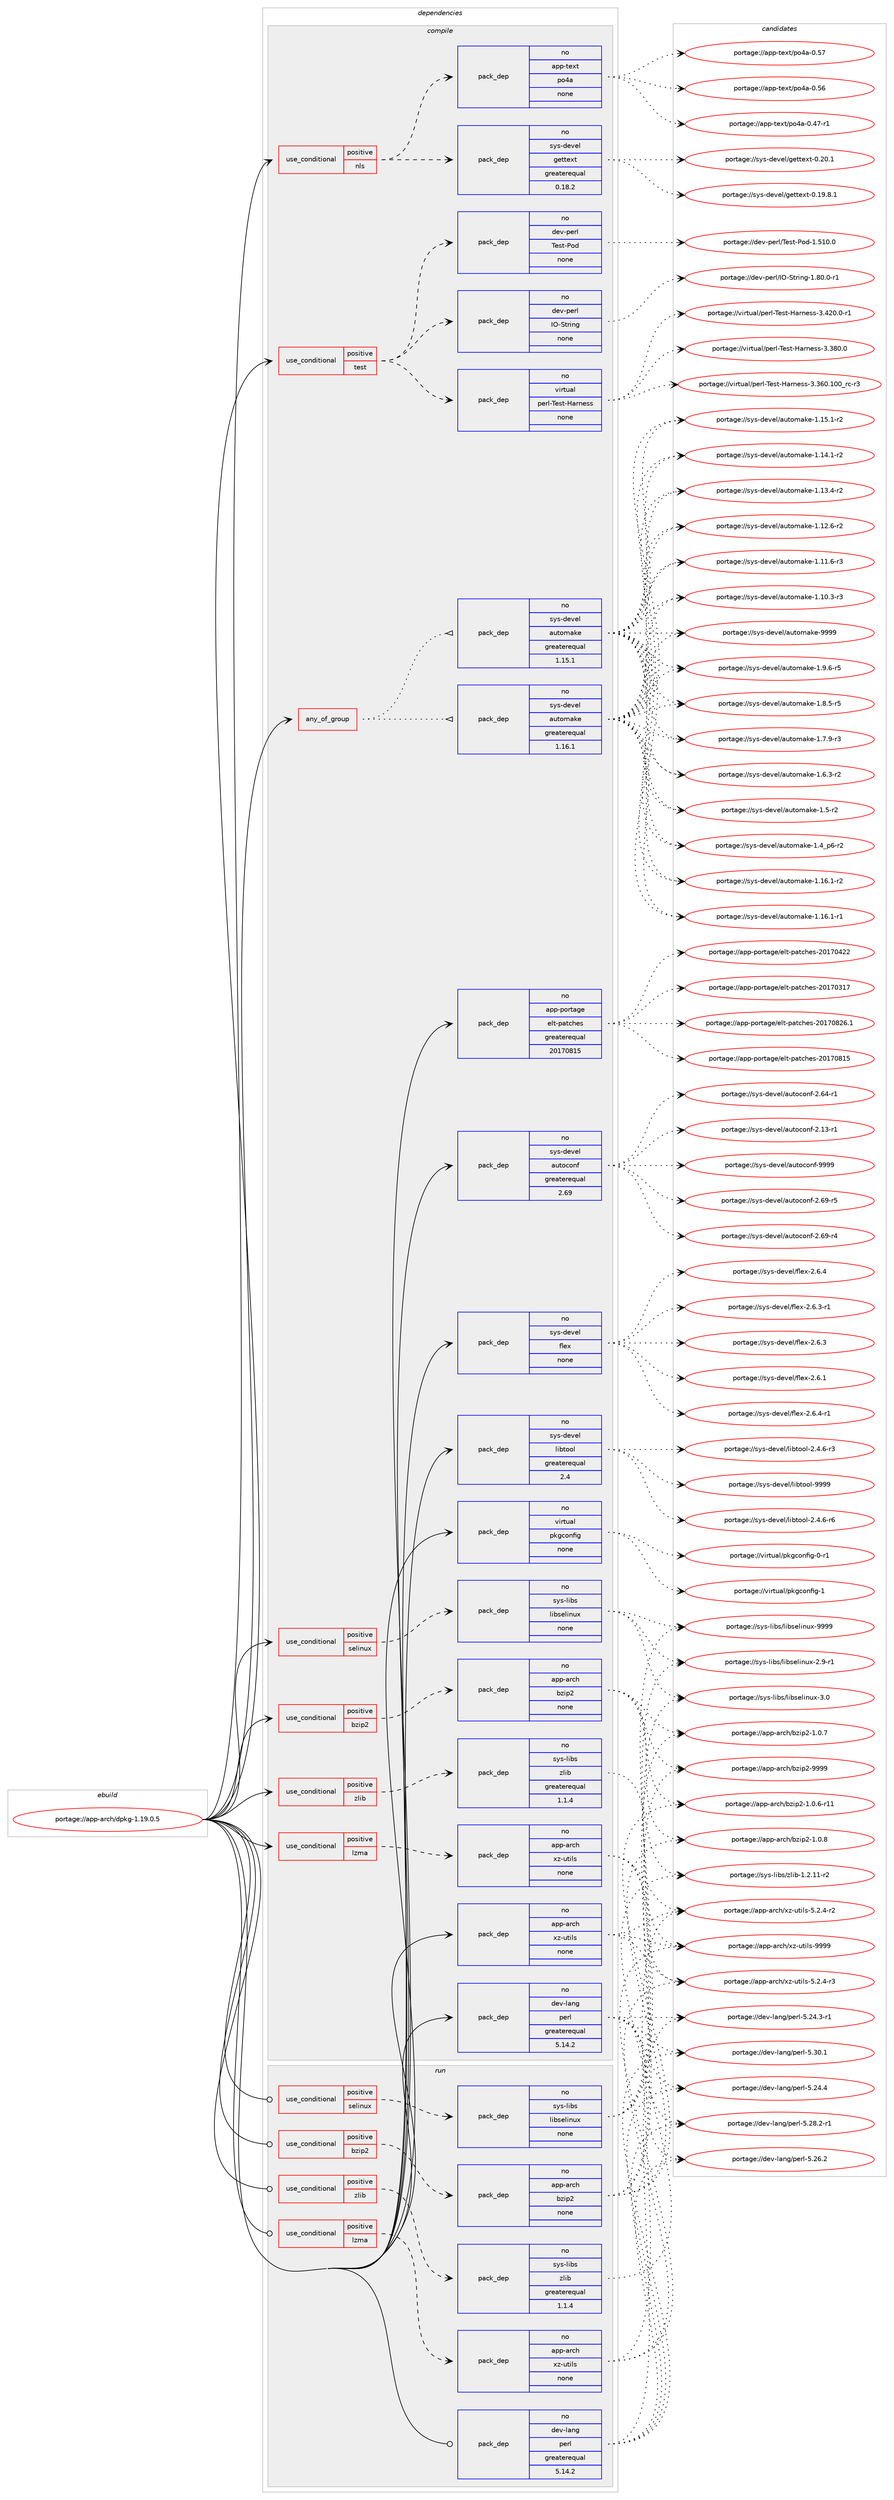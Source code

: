 digraph prolog {

# *************
# Graph options
# *************

newrank=true;
concentrate=true;
compound=true;
graph [rankdir=LR,fontname=Helvetica,fontsize=10,ranksep=1.5];#, ranksep=2.5, nodesep=0.2];
edge  [arrowhead=vee];
node  [fontname=Helvetica,fontsize=10];

# **********
# The ebuild
# **********

subgraph cluster_leftcol {
color=gray;
label=<<i>ebuild</i>>;
id [label="portage://app-arch/dpkg-1.19.0.5", color=red, width=4, href="../app-arch/dpkg-1.19.0.5.svg"];
}

# ****************
# The dependencies
# ****************

subgraph cluster_midcol {
color=gray;
label=<<i>dependencies</i>>;
subgraph cluster_compile {
fillcolor="#eeeeee";
style=filled;
label=<<i>compile</i>>;
subgraph any8355 {
dependency649661 [label=<<TABLE BORDER="0" CELLBORDER="1" CELLSPACING="0" CELLPADDING="4"><TR><TD CELLPADDING="10">any_of_group</TD></TR></TABLE>>, shape=none, color=red];subgraph pack487645 {
dependency649662 [label=<<TABLE BORDER="0" CELLBORDER="1" CELLSPACING="0" CELLPADDING="4" WIDTH="220"><TR><TD ROWSPAN="6" CELLPADDING="30">pack_dep</TD></TR><TR><TD WIDTH="110">no</TD></TR><TR><TD>sys-devel</TD></TR><TR><TD>automake</TD></TR><TR><TD>greaterequal</TD></TR><TR><TD>1.16.1</TD></TR></TABLE>>, shape=none, color=blue];
}
dependency649661:e -> dependency649662:w [weight=20,style="dotted",arrowhead="oinv"];
subgraph pack487646 {
dependency649663 [label=<<TABLE BORDER="0" CELLBORDER="1" CELLSPACING="0" CELLPADDING="4" WIDTH="220"><TR><TD ROWSPAN="6" CELLPADDING="30">pack_dep</TD></TR><TR><TD WIDTH="110">no</TD></TR><TR><TD>sys-devel</TD></TR><TR><TD>automake</TD></TR><TR><TD>greaterequal</TD></TR><TR><TD>1.15.1</TD></TR></TABLE>>, shape=none, color=blue];
}
dependency649661:e -> dependency649663:w [weight=20,style="dotted",arrowhead="oinv"];
}
id:e -> dependency649661:w [weight=20,style="solid",arrowhead="vee"];
subgraph cond153368 {
dependency649664 [label=<<TABLE BORDER="0" CELLBORDER="1" CELLSPACING="0" CELLPADDING="4"><TR><TD ROWSPAN="3" CELLPADDING="10">use_conditional</TD></TR><TR><TD>positive</TD></TR><TR><TD>bzip2</TD></TR></TABLE>>, shape=none, color=red];
subgraph pack487647 {
dependency649665 [label=<<TABLE BORDER="0" CELLBORDER="1" CELLSPACING="0" CELLPADDING="4" WIDTH="220"><TR><TD ROWSPAN="6" CELLPADDING="30">pack_dep</TD></TR><TR><TD WIDTH="110">no</TD></TR><TR><TD>app-arch</TD></TR><TR><TD>bzip2</TD></TR><TR><TD>none</TD></TR><TR><TD></TD></TR></TABLE>>, shape=none, color=blue];
}
dependency649664:e -> dependency649665:w [weight=20,style="dashed",arrowhead="vee"];
}
id:e -> dependency649664:w [weight=20,style="solid",arrowhead="vee"];
subgraph cond153369 {
dependency649666 [label=<<TABLE BORDER="0" CELLBORDER="1" CELLSPACING="0" CELLPADDING="4"><TR><TD ROWSPAN="3" CELLPADDING="10">use_conditional</TD></TR><TR><TD>positive</TD></TR><TR><TD>lzma</TD></TR></TABLE>>, shape=none, color=red];
subgraph pack487648 {
dependency649667 [label=<<TABLE BORDER="0" CELLBORDER="1" CELLSPACING="0" CELLPADDING="4" WIDTH="220"><TR><TD ROWSPAN="6" CELLPADDING="30">pack_dep</TD></TR><TR><TD WIDTH="110">no</TD></TR><TR><TD>app-arch</TD></TR><TR><TD>xz-utils</TD></TR><TR><TD>none</TD></TR><TR><TD></TD></TR></TABLE>>, shape=none, color=blue];
}
dependency649666:e -> dependency649667:w [weight=20,style="dashed",arrowhead="vee"];
}
id:e -> dependency649666:w [weight=20,style="solid",arrowhead="vee"];
subgraph cond153370 {
dependency649668 [label=<<TABLE BORDER="0" CELLBORDER="1" CELLSPACING="0" CELLPADDING="4"><TR><TD ROWSPAN="3" CELLPADDING="10">use_conditional</TD></TR><TR><TD>positive</TD></TR><TR><TD>nls</TD></TR></TABLE>>, shape=none, color=red];
subgraph pack487649 {
dependency649669 [label=<<TABLE BORDER="0" CELLBORDER="1" CELLSPACING="0" CELLPADDING="4" WIDTH="220"><TR><TD ROWSPAN="6" CELLPADDING="30">pack_dep</TD></TR><TR><TD WIDTH="110">no</TD></TR><TR><TD>app-text</TD></TR><TR><TD>po4a</TD></TR><TR><TD>none</TD></TR><TR><TD></TD></TR></TABLE>>, shape=none, color=blue];
}
dependency649668:e -> dependency649669:w [weight=20,style="dashed",arrowhead="vee"];
subgraph pack487650 {
dependency649670 [label=<<TABLE BORDER="0" CELLBORDER="1" CELLSPACING="0" CELLPADDING="4" WIDTH="220"><TR><TD ROWSPAN="6" CELLPADDING="30">pack_dep</TD></TR><TR><TD WIDTH="110">no</TD></TR><TR><TD>sys-devel</TD></TR><TR><TD>gettext</TD></TR><TR><TD>greaterequal</TD></TR><TR><TD>0.18.2</TD></TR></TABLE>>, shape=none, color=blue];
}
dependency649668:e -> dependency649670:w [weight=20,style="dashed",arrowhead="vee"];
}
id:e -> dependency649668:w [weight=20,style="solid",arrowhead="vee"];
subgraph cond153371 {
dependency649671 [label=<<TABLE BORDER="0" CELLBORDER="1" CELLSPACING="0" CELLPADDING="4"><TR><TD ROWSPAN="3" CELLPADDING="10">use_conditional</TD></TR><TR><TD>positive</TD></TR><TR><TD>selinux</TD></TR></TABLE>>, shape=none, color=red];
subgraph pack487651 {
dependency649672 [label=<<TABLE BORDER="0" CELLBORDER="1" CELLSPACING="0" CELLPADDING="4" WIDTH="220"><TR><TD ROWSPAN="6" CELLPADDING="30">pack_dep</TD></TR><TR><TD WIDTH="110">no</TD></TR><TR><TD>sys-libs</TD></TR><TR><TD>libselinux</TD></TR><TR><TD>none</TD></TR><TR><TD></TD></TR></TABLE>>, shape=none, color=blue];
}
dependency649671:e -> dependency649672:w [weight=20,style="dashed",arrowhead="vee"];
}
id:e -> dependency649671:w [weight=20,style="solid",arrowhead="vee"];
subgraph cond153372 {
dependency649673 [label=<<TABLE BORDER="0" CELLBORDER="1" CELLSPACING="0" CELLPADDING="4"><TR><TD ROWSPAN="3" CELLPADDING="10">use_conditional</TD></TR><TR><TD>positive</TD></TR><TR><TD>test</TD></TR></TABLE>>, shape=none, color=red];
subgraph pack487652 {
dependency649674 [label=<<TABLE BORDER="0" CELLBORDER="1" CELLSPACING="0" CELLPADDING="4" WIDTH="220"><TR><TD ROWSPAN="6" CELLPADDING="30">pack_dep</TD></TR><TR><TD WIDTH="110">no</TD></TR><TR><TD>dev-perl</TD></TR><TR><TD>IO-String</TD></TR><TR><TD>none</TD></TR><TR><TD></TD></TR></TABLE>>, shape=none, color=blue];
}
dependency649673:e -> dependency649674:w [weight=20,style="dashed",arrowhead="vee"];
subgraph pack487653 {
dependency649675 [label=<<TABLE BORDER="0" CELLBORDER="1" CELLSPACING="0" CELLPADDING="4" WIDTH="220"><TR><TD ROWSPAN="6" CELLPADDING="30">pack_dep</TD></TR><TR><TD WIDTH="110">no</TD></TR><TR><TD>dev-perl</TD></TR><TR><TD>Test-Pod</TD></TR><TR><TD>none</TD></TR><TR><TD></TD></TR></TABLE>>, shape=none, color=blue];
}
dependency649673:e -> dependency649675:w [weight=20,style="dashed",arrowhead="vee"];
subgraph pack487654 {
dependency649676 [label=<<TABLE BORDER="0" CELLBORDER="1" CELLSPACING="0" CELLPADDING="4" WIDTH="220"><TR><TD ROWSPAN="6" CELLPADDING="30">pack_dep</TD></TR><TR><TD WIDTH="110">no</TD></TR><TR><TD>virtual</TD></TR><TR><TD>perl-Test-Harness</TD></TR><TR><TD>none</TD></TR><TR><TD></TD></TR></TABLE>>, shape=none, color=blue];
}
dependency649673:e -> dependency649676:w [weight=20,style="dashed",arrowhead="vee"];
}
id:e -> dependency649673:w [weight=20,style="solid",arrowhead="vee"];
subgraph cond153373 {
dependency649677 [label=<<TABLE BORDER="0" CELLBORDER="1" CELLSPACING="0" CELLPADDING="4"><TR><TD ROWSPAN="3" CELLPADDING="10">use_conditional</TD></TR><TR><TD>positive</TD></TR><TR><TD>zlib</TD></TR></TABLE>>, shape=none, color=red];
subgraph pack487655 {
dependency649678 [label=<<TABLE BORDER="0" CELLBORDER="1" CELLSPACING="0" CELLPADDING="4" WIDTH="220"><TR><TD ROWSPAN="6" CELLPADDING="30">pack_dep</TD></TR><TR><TD WIDTH="110">no</TD></TR><TR><TD>sys-libs</TD></TR><TR><TD>zlib</TD></TR><TR><TD>greaterequal</TD></TR><TR><TD>1.1.4</TD></TR></TABLE>>, shape=none, color=blue];
}
dependency649677:e -> dependency649678:w [weight=20,style="dashed",arrowhead="vee"];
}
id:e -> dependency649677:w [weight=20,style="solid",arrowhead="vee"];
subgraph pack487656 {
dependency649679 [label=<<TABLE BORDER="0" CELLBORDER="1" CELLSPACING="0" CELLPADDING="4" WIDTH="220"><TR><TD ROWSPAN="6" CELLPADDING="30">pack_dep</TD></TR><TR><TD WIDTH="110">no</TD></TR><TR><TD>app-arch</TD></TR><TR><TD>xz-utils</TD></TR><TR><TD>none</TD></TR><TR><TD></TD></TR></TABLE>>, shape=none, color=blue];
}
id:e -> dependency649679:w [weight=20,style="solid",arrowhead="vee"];
subgraph pack487657 {
dependency649680 [label=<<TABLE BORDER="0" CELLBORDER="1" CELLSPACING="0" CELLPADDING="4" WIDTH="220"><TR><TD ROWSPAN="6" CELLPADDING="30">pack_dep</TD></TR><TR><TD WIDTH="110">no</TD></TR><TR><TD>app-portage</TD></TR><TR><TD>elt-patches</TD></TR><TR><TD>greaterequal</TD></TR><TR><TD>20170815</TD></TR></TABLE>>, shape=none, color=blue];
}
id:e -> dependency649680:w [weight=20,style="solid",arrowhead="vee"];
subgraph pack487658 {
dependency649681 [label=<<TABLE BORDER="0" CELLBORDER="1" CELLSPACING="0" CELLPADDING="4" WIDTH="220"><TR><TD ROWSPAN="6" CELLPADDING="30">pack_dep</TD></TR><TR><TD WIDTH="110">no</TD></TR><TR><TD>dev-lang</TD></TR><TR><TD>perl</TD></TR><TR><TD>greaterequal</TD></TR><TR><TD>5.14.2</TD></TR></TABLE>>, shape=none, color=blue];
}
id:e -> dependency649681:w [weight=20,style="solid",arrowhead="vee"];
subgraph pack487659 {
dependency649682 [label=<<TABLE BORDER="0" CELLBORDER="1" CELLSPACING="0" CELLPADDING="4" WIDTH="220"><TR><TD ROWSPAN="6" CELLPADDING="30">pack_dep</TD></TR><TR><TD WIDTH="110">no</TD></TR><TR><TD>sys-devel</TD></TR><TR><TD>autoconf</TD></TR><TR><TD>greaterequal</TD></TR><TR><TD>2.69</TD></TR></TABLE>>, shape=none, color=blue];
}
id:e -> dependency649682:w [weight=20,style="solid",arrowhead="vee"];
subgraph pack487660 {
dependency649683 [label=<<TABLE BORDER="0" CELLBORDER="1" CELLSPACING="0" CELLPADDING="4" WIDTH="220"><TR><TD ROWSPAN="6" CELLPADDING="30">pack_dep</TD></TR><TR><TD WIDTH="110">no</TD></TR><TR><TD>sys-devel</TD></TR><TR><TD>flex</TD></TR><TR><TD>none</TD></TR><TR><TD></TD></TR></TABLE>>, shape=none, color=blue];
}
id:e -> dependency649683:w [weight=20,style="solid",arrowhead="vee"];
subgraph pack487661 {
dependency649684 [label=<<TABLE BORDER="0" CELLBORDER="1" CELLSPACING="0" CELLPADDING="4" WIDTH="220"><TR><TD ROWSPAN="6" CELLPADDING="30">pack_dep</TD></TR><TR><TD WIDTH="110">no</TD></TR><TR><TD>sys-devel</TD></TR><TR><TD>libtool</TD></TR><TR><TD>greaterequal</TD></TR><TR><TD>2.4</TD></TR></TABLE>>, shape=none, color=blue];
}
id:e -> dependency649684:w [weight=20,style="solid",arrowhead="vee"];
subgraph pack487662 {
dependency649685 [label=<<TABLE BORDER="0" CELLBORDER="1" CELLSPACING="0" CELLPADDING="4" WIDTH="220"><TR><TD ROWSPAN="6" CELLPADDING="30">pack_dep</TD></TR><TR><TD WIDTH="110">no</TD></TR><TR><TD>virtual</TD></TR><TR><TD>pkgconfig</TD></TR><TR><TD>none</TD></TR><TR><TD></TD></TR></TABLE>>, shape=none, color=blue];
}
id:e -> dependency649685:w [weight=20,style="solid",arrowhead="vee"];
}
subgraph cluster_compileandrun {
fillcolor="#eeeeee";
style=filled;
label=<<i>compile and run</i>>;
}
subgraph cluster_run {
fillcolor="#eeeeee";
style=filled;
label=<<i>run</i>>;
subgraph cond153374 {
dependency649686 [label=<<TABLE BORDER="0" CELLBORDER="1" CELLSPACING="0" CELLPADDING="4"><TR><TD ROWSPAN="3" CELLPADDING="10">use_conditional</TD></TR><TR><TD>positive</TD></TR><TR><TD>bzip2</TD></TR></TABLE>>, shape=none, color=red];
subgraph pack487663 {
dependency649687 [label=<<TABLE BORDER="0" CELLBORDER="1" CELLSPACING="0" CELLPADDING="4" WIDTH="220"><TR><TD ROWSPAN="6" CELLPADDING="30">pack_dep</TD></TR><TR><TD WIDTH="110">no</TD></TR><TR><TD>app-arch</TD></TR><TR><TD>bzip2</TD></TR><TR><TD>none</TD></TR><TR><TD></TD></TR></TABLE>>, shape=none, color=blue];
}
dependency649686:e -> dependency649687:w [weight=20,style="dashed",arrowhead="vee"];
}
id:e -> dependency649686:w [weight=20,style="solid",arrowhead="odot"];
subgraph cond153375 {
dependency649688 [label=<<TABLE BORDER="0" CELLBORDER="1" CELLSPACING="0" CELLPADDING="4"><TR><TD ROWSPAN="3" CELLPADDING="10">use_conditional</TD></TR><TR><TD>positive</TD></TR><TR><TD>lzma</TD></TR></TABLE>>, shape=none, color=red];
subgraph pack487664 {
dependency649689 [label=<<TABLE BORDER="0" CELLBORDER="1" CELLSPACING="0" CELLPADDING="4" WIDTH="220"><TR><TD ROWSPAN="6" CELLPADDING="30">pack_dep</TD></TR><TR><TD WIDTH="110">no</TD></TR><TR><TD>app-arch</TD></TR><TR><TD>xz-utils</TD></TR><TR><TD>none</TD></TR><TR><TD></TD></TR></TABLE>>, shape=none, color=blue];
}
dependency649688:e -> dependency649689:w [weight=20,style="dashed",arrowhead="vee"];
}
id:e -> dependency649688:w [weight=20,style="solid",arrowhead="odot"];
subgraph cond153376 {
dependency649690 [label=<<TABLE BORDER="0" CELLBORDER="1" CELLSPACING="0" CELLPADDING="4"><TR><TD ROWSPAN="3" CELLPADDING="10">use_conditional</TD></TR><TR><TD>positive</TD></TR><TR><TD>selinux</TD></TR></TABLE>>, shape=none, color=red];
subgraph pack487665 {
dependency649691 [label=<<TABLE BORDER="0" CELLBORDER="1" CELLSPACING="0" CELLPADDING="4" WIDTH="220"><TR><TD ROWSPAN="6" CELLPADDING="30">pack_dep</TD></TR><TR><TD WIDTH="110">no</TD></TR><TR><TD>sys-libs</TD></TR><TR><TD>libselinux</TD></TR><TR><TD>none</TD></TR><TR><TD></TD></TR></TABLE>>, shape=none, color=blue];
}
dependency649690:e -> dependency649691:w [weight=20,style="dashed",arrowhead="vee"];
}
id:e -> dependency649690:w [weight=20,style="solid",arrowhead="odot"];
subgraph cond153377 {
dependency649692 [label=<<TABLE BORDER="0" CELLBORDER="1" CELLSPACING="0" CELLPADDING="4"><TR><TD ROWSPAN="3" CELLPADDING="10">use_conditional</TD></TR><TR><TD>positive</TD></TR><TR><TD>zlib</TD></TR></TABLE>>, shape=none, color=red];
subgraph pack487666 {
dependency649693 [label=<<TABLE BORDER="0" CELLBORDER="1" CELLSPACING="0" CELLPADDING="4" WIDTH="220"><TR><TD ROWSPAN="6" CELLPADDING="30">pack_dep</TD></TR><TR><TD WIDTH="110">no</TD></TR><TR><TD>sys-libs</TD></TR><TR><TD>zlib</TD></TR><TR><TD>greaterequal</TD></TR><TR><TD>1.1.4</TD></TR></TABLE>>, shape=none, color=blue];
}
dependency649692:e -> dependency649693:w [weight=20,style="dashed",arrowhead="vee"];
}
id:e -> dependency649692:w [weight=20,style="solid",arrowhead="odot"];
subgraph pack487667 {
dependency649694 [label=<<TABLE BORDER="0" CELLBORDER="1" CELLSPACING="0" CELLPADDING="4" WIDTH="220"><TR><TD ROWSPAN="6" CELLPADDING="30">pack_dep</TD></TR><TR><TD WIDTH="110">no</TD></TR><TR><TD>dev-lang</TD></TR><TR><TD>perl</TD></TR><TR><TD>greaterequal</TD></TR><TR><TD>5.14.2</TD></TR></TABLE>>, shape=none, color=blue];
}
id:e -> dependency649694:w [weight=20,style="solid",arrowhead="odot"];
}
}

# **************
# The candidates
# **************

subgraph cluster_choices {
rank=same;
color=gray;
label=<<i>candidates</i>>;

subgraph choice487645 {
color=black;
nodesep=1;
choice115121115451001011181011084797117116111109971071014557575757 [label="portage://sys-devel/automake-9999", color=red, width=4,href="../sys-devel/automake-9999.svg"];
choice115121115451001011181011084797117116111109971071014549465746544511453 [label="portage://sys-devel/automake-1.9.6-r5", color=red, width=4,href="../sys-devel/automake-1.9.6-r5.svg"];
choice115121115451001011181011084797117116111109971071014549465646534511453 [label="portage://sys-devel/automake-1.8.5-r5", color=red, width=4,href="../sys-devel/automake-1.8.5-r5.svg"];
choice115121115451001011181011084797117116111109971071014549465546574511451 [label="portage://sys-devel/automake-1.7.9-r3", color=red, width=4,href="../sys-devel/automake-1.7.9-r3.svg"];
choice115121115451001011181011084797117116111109971071014549465446514511450 [label="portage://sys-devel/automake-1.6.3-r2", color=red, width=4,href="../sys-devel/automake-1.6.3-r2.svg"];
choice11512111545100101118101108479711711611110997107101454946534511450 [label="portage://sys-devel/automake-1.5-r2", color=red, width=4,href="../sys-devel/automake-1.5-r2.svg"];
choice115121115451001011181011084797117116111109971071014549465295112544511450 [label="portage://sys-devel/automake-1.4_p6-r2", color=red, width=4,href="../sys-devel/automake-1.4_p6-r2.svg"];
choice11512111545100101118101108479711711611110997107101454946495446494511450 [label="portage://sys-devel/automake-1.16.1-r2", color=red, width=4,href="../sys-devel/automake-1.16.1-r2.svg"];
choice11512111545100101118101108479711711611110997107101454946495446494511449 [label="portage://sys-devel/automake-1.16.1-r1", color=red, width=4,href="../sys-devel/automake-1.16.1-r1.svg"];
choice11512111545100101118101108479711711611110997107101454946495346494511450 [label="portage://sys-devel/automake-1.15.1-r2", color=red, width=4,href="../sys-devel/automake-1.15.1-r2.svg"];
choice11512111545100101118101108479711711611110997107101454946495246494511450 [label="portage://sys-devel/automake-1.14.1-r2", color=red, width=4,href="../sys-devel/automake-1.14.1-r2.svg"];
choice11512111545100101118101108479711711611110997107101454946495146524511450 [label="portage://sys-devel/automake-1.13.4-r2", color=red, width=4,href="../sys-devel/automake-1.13.4-r2.svg"];
choice11512111545100101118101108479711711611110997107101454946495046544511450 [label="portage://sys-devel/automake-1.12.6-r2", color=red, width=4,href="../sys-devel/automake-1.12.6-r2.svg"];
choice11512111545100101118101108479711711611110997107101454946494946544511451 [label="portage://sys-devel/automake-1.11.6-r3", color=red, width=4,href="../sys-devel/automake-1.11.6-r3.svg"];
choice11512111545100101118101108479711711611110997107101454946494846514511451 [label="portage://sys-devel/automake-1.10.3-r3", color=red, width=4,href="../sys-devel/automake-1.10.3-r3.svg"];
dependency649662:e -> choice115121115451001011181011084797117116111109971071014557575757:w [style=dotted,weight="100"];
dependency649662:e -> choice115121115451001011181011084797117116111109971071014549465746544511453:w [style=dotted,weight="100"];
dependency649662:e -> choice115121115451001011181011084797117116111109971071014549465646534511453:w [style=dotted,weight="100"];
dependency649662:e -> choice115121115451001011181011084797117116111109971071014549465546574511451:w [style=dotted,weight="100"];
dependency649662:e -> choice115121115451001011181011084797117116111109971071014549465446514511450:w [style=dotted,weight="100"];
dependency649662:e -> choice11512111545100101118101108479711711611110997107101454946534511450:w [style=dotted,weight="100"];
dependency649662:e -> choice115121115451001011181011084797117116111109971071014549465295112544511450:w [style=dotted,weight="100"];
dependency649662:e -> choice11512111545100101118101108479711711611110997107101454946495446494511450:w [style=dotted,weight="100"];
dependency649662:e -> choice11512111545100101118101108479711711611110997107101454946495446494511449:w [style=dotted,weight="100"];
dependency649662:e -> choice11512111545100101118101108479711711611110997107101454946495346494511450:w [style=dotted,weight="100"];
dependency649662:e -> choice11512111545100101118101108479711711611110997107101454946495246494511450:w [style=dotted,weight="100"];
dependency649662:e -> choice11512111545100101118101108479711711611110997107101454946495146524511450:w [style=dotted,weight="100"];
dependency649662:e -> choice11512111545100101118101108479711711611110997107101454946495046544511450:w [style=dotted,weight="100"];
dependency649662:e -> choice11512111545100101118101108479711711611110997107101454946494946544511451:w [style=dotted,weight="100"];
dependency649662:e -> choice11512111545100101118101108479711711611110997107101454946494846514511451:w [style=dotted,weight="100"];
}
subgraph choice487646 {
color=black;
nodesep=1;
choice115121115451001011181011084797117116111109971071014557575757 [label="portage://sys-devel/automake-9999", color=red, width=4,href="../sys-devel/automake-9999.svg"];
choice115121115451001011181011084797117116111109971071014549465746544511453 [label="portage://sys-devel/automake-1.9.6-r5", color=red, width=4,href="../sys-devel/automake-1.9.6-r5.svg"];
choice115121115451001011181011084797117116111109971071014549465646534511453 [label="portage://sys-devel/automake-1.8.5-r5", color=red, width=4,href="../sys-devel/automake-1.8.5-r5.svg"];
choice115121115451001011181011084797117116111109971071014549465546574511451 [label="portage://sys-devel/automake-1.7.9-r3", color=red, width=4,href="../sys-devel/automake-1.7.9-r3.svg"];
choice115121115451001011181011084797117116111109971071014549465446514511450 [label="portage://sys-devel/automake-1.6.3-r2", color=red, width=4,href="../sys-devel/automake-1.6.3-r2.svg"];
choice11512111545100101118101108479711711611110997107101454946534511450 [label="portage://sys-devel/automake-1.5-r2", color=red, width=4,href="../sys-devel/automake-1.5-r2.svg"];
choice115121115451001011181011084797117116111109971071014549465295112544511450 [label="portage://sys-devel/automake-1.4_p6-r2", color=red, width=4,href="../sys-devel/automake-1.4_p6-r2.svg"];
choice11512111545100101118101108479711711611110997107101454946495446494511450 [label="portage://sys-devel/automake-1.16.1-r2", color=red, width=4,href="../sys-devel/automake-1.16.1-r2.svg"];
choice11512111545100101118101108479711711611110997107101454946495446494511449 [label="portage://sys-devel/automake-1.16.1-r1", color=red, width=4,href="../sys-devel/automake-1.16.1-r1.svg"];
choice11512111545100101118101108479711711611110997107101454946495346494511450 [label="portage://sys-devel/automake-1.15.1-r2", color=red, width=4,href="../sys-devel/automake-1.15.1-r2.svg"];
choice11512111545100101118101108479711711611110997107101454946495246494511450 [label="portage://sys-devel/automake-1.14.1-r2", color=red, width=4,href="../sys-devel/automake-1.14.1-r2.svg"];
choice11512111545100101118101108479711711611110997107101454946495146524511450 [label="portage://sys-devel/automake-1.13.4-r2", color=red, width=4,href="../sys-devel/automake-1.13.4-r2.svg"];
choice11512111545100101118101108479711711611110997107101454946495046544511450 [label="portage://sys-devel/automake-1.12.6-r2", color=red, width=4,href="../sys-devel/automake-1.12.6-r2.svg"];
choice11512111545100101118101108479711711611110997107101454946494946544511451 [label="portage://sys-devel/automake-1.11.6-r3", color=red, width=4,href="../sys-devel/automake-1.11.6-r3.svg"];
choice11512111545100101118101108479711711611110997107101454946494846514511451 [label="portage://sys-devel/automake-1.10.3-r3", color=red, width=4,href="../sys-devel/automake-1.10.3-r3.svg"];
dependency649663:e -> choice115121115451001011181011084797117116111109971071014557575757:w [style=dotted,weight="100"];
dependency649663:e -> choice115121115451001011181011084797117116111109971071014549465746544511453:w [style=dotted,weight="100"];
dependency649663:e -> choice115121115451001011181011084797117116111109971071014549465646534511453:w [style=dotted,weight="100"];
dependency649663:e -> choice115121115451001011181011084797117116111109971071014549465546574511451:w [style=dotted,weight="100"];
dependency649663:e -> choice115121115451001011181011084797117116111109971071014549465446514511450:w [style=dotted,weight="100"];
dependency649663:e -> choice11512111545100101118101108479711711611110997107101454946534511450:w [style=dotted,weight="100"];
dependency649663:e -> choice115121115451001011181011084797117116111109971071014549465295112544511450:w [style=dotted,weight="100"];
dependency649663:e -> choice11512111545100101118101108479711711611110997107101454946495446494511450:w [style=dotted,weight="100"];
dependency649663:e -> choice11512111545100101118101108479711711611110997107101454946495446494511449:w [style=dotted,weight="100"];
dependency649663:e -> choice11512111545100101118101108479711711611110997107101454946495346494511450:w [style=dotted,weight="100"];
dependency649663:e -> choice11512111545100101118101108479711711611110997107101454946495246494511450:w [style=dotted,weight="100"];
dependency649663:e -> choice11512111545100101118101108479711711611110997107101454946495146524511450:w [style=dotted,weight="100"];
dependency649663:e -> choice11512111545100101118101108479711711611110997107101454946495046544511450:w [style=dotted,weight="100"];
dependency649663:e -> choice11512111545100101118101108479711711611110997107101454946494946544511451:w [style=dotted,weight="100"];
dependency649663:e -> choice11512111545100101118101108479711711611110997107101454946494846514511451:w [style=dotted,weight="100"];
}
subgraph choice487647 {
color=black;
nodesep=1;
choice971121124597114991044798122105112504557575757 [label="portage://app-arch/bzip2-9999", color=red, width=4,href="../app-arch/bzip2-9999.svg"];
choice97112112459711499104479812210511250454946484656 [label="portage://app-arch/bzip2-1.0.8", color=red, width=4,href="../app-arch/bzip2-1.0.8.svg"];
choice97112112459711499104479812210511250454946484655 [label="portage://app-arch/bzip2-1.0.7", color=red, width=4,href="../app-arch/bzip2-1.0.7.svg"];
choice97112112459711499104479812210511250454946484654451144949 [label="portage://app-arch/bzip2-1.0.6-r11", color=red, width=4,href="../app-arch/bzip2-1.0.6-r11.svg"];
dependency649665:e -> choice971121124597114991044798122105112504557575757:w [style=dotted,weight="100"];
dependency649665:e -> choice97112112459711499104479812210511250454946484656:w [style=dotted,weight="100"];
dependency649665:e -> choice97112112459711499104479812210511250454946484655:w [style=dotted,weight="100"];
dependency649665:e -> choice97112112459711499104479812210511250454946484654451144949:w [style=dotted,weight="100"];
}
subgraph choice487648 {
color=black;
nodesep=1;
choice9711211245971149910447120122451171161051081154557575757 [label="portage://app-arch/xz-utils-9999", color=red, width=4,href="../app-arch/xz-utils-9999.svg"];
choice9711211245971149910447120122451171161051081154553465046524511451 [label="portage://app-arch/xz-utils-5.2.4-r3", color=red, width=4,href="../app-arch/xz-utils-5.2.4-r3.svg"];
choice9711211245971149910447120122451171161051081154553465046524511450 [label="portage://app-arch/xz-utils-5.2.4-r2", color=red, width=4,href="../app-arch/xz-utils-5.2.4-r2.svg"];
dependency649667:e -> choice9711211245971149910447120122451171161051081154557575757:w [style=dotted,weight="100"];
dependency649667:e -> choice9711211245971149910447120122451171161051081154553465046524511451:w [style=dotted,weight="100"];
dependency649667:e -> choice9711211245971149910447120122451171161051081154553465046524511450:w [style=dotted,weight="100"];
}
subgraph choice487649 {
color=black;
nodesep=1;
choice97112112451161011201164711211152974548465355 [label="portage://app-text/po4a-0.57", color=red, width=4,href="../app-text/po4a-0.57.svg"];
choice97112112451161011201164711211152974548465354 [label="portage://app-text/po4a-0.56", color=red, width=4,href="../app-text/po4a-0.56.svg"];
choice971121124511610112011647112111529745484652554511449 [label="portage://app-text/po4a-0.47-r1", color=red, width=4,href="../app-text/po4a-0.47-r1.svg"];
dependency649669:e -> choice97112112451161011201164711211152974548465355:w [style=dotted,weight="100"];
dependency649669:e -> choice97112112451161011201164711211152974548465354:w [style=dotted,weight="100"];
dependency649669:e -> choice971121124511610112011647112111529745484652554511449:w [style=dotted,weight="100"];
}
subgraph choice487650 {
color=black;
nodesep=1;
choice115121115451001011181011084710310111611610112011645484650484649 [label="portage://sys-devel/gettext-0.20.1", color=red, width=4,href="../sys-devel/gettext-0.20.1.svg"];
choice1151211154510010111810110847103101116116101120116454846495746564649 [label="portage://sys-devel/gettext-0.19.8.1", color=red, width=4,href="../sys-devel/gettext-0.19.8.1.svg"];
dependency649670:e -> choice115121115451001011181011084710310111611610112011645484650484649:w [style=dotted,weight="100"];
dependency649670:e -> choice1151211154510010111810110847103101116116101120116454846495746564649:w [style=dotted,weight="100"];
}
subgraph choice487651 {
color=black;
nodesep=1;
choice115121115451081059811547108105981151011081051101171204557575757 [label="portage://sys-libs/libselinux-9999", color=red, width=4,href="../sys-libs/libselinux-9999.svg"];
choice1151211154510810598115471081059811510110810511011712045514648 [label="portage://sys-libs/libselinux-3.0", color=red, width=4,href="../sys-libs/libselinux-3.0.svg"];
choice11512111545108105981154710810598115101108105110117120455046574511449 [label="portage://sys-libs/libselinux-2.9-r1", color=red, width=4,href="../sys-libs/libselinux-2.9-r1.svg"];
dependency649672:e -> choice115121115451081059811547108105981151011081051101171204557575757:w [style=dotted,weight="100"];
dependency649672:e -> choice1151211154510810598115471081059811510110810511011712045514648:w [style=dotted,weight="100"];
dependency649672:e -> choice11512111545108105981154710810598115101108105110117120455046574511449:w [style=dotted,weight="100"];
}
subgraph choice487652 {
color=black;
nodesep=1;
choice100101118451121011141084773794583116114105110103454946564846484511449 [label="portage://dev-perl/IO-String-1.80.0-r1", color=red, width=4,href="../dev-perl/IO-String-1.80.0-r1.svg"];
dependency649674:e -> choice100101118451121011141084773794583116114105110103454946564846484511449:w [style=dotted,weight="100"];
}
subgraph choice487653 {
color=black;
nodesep=1;
choice10010111845112101114108478410111511645801111004549465349484648 [label="portage://dev-perl/Test-Pod-1.510.0", color=red, width=4,href="../dev-perl/Test-Pod-1.510.0.svg"];
dependency649675:e -> choice10010111845112101114108478410111511645801111004549465349484648:w [style=dotted,weight="100"];
}
subgraph choice487654 {
color=black;
nodesep=1;
choice1181051141161179710847112101114108458410111511645729711411010111511545514652504846484511449 [label="portage://virtual/perl-Test-Harness-3.420.0-r1", color=red, width=4,href="../virtual/perl-Test-Harness-3.420.0-r1.svg"];
choice118105114116117971084711210111410845841011151164572971141101011151154551465156484648 [label="portage://virtual/perl-Test-Harness-3.380.0", color=red, width=4,href="../virtual/perl-Test-Harness-3.380.0.svg"];
choice118105114116117971084711210111410845841011151164572971141101011151154551465154484649484895114994511451 [label="portage://virtual/perl-Test-Harness-3.360.100_rc-r3", color=red, width=4,href="../virtual/perl-Test-Harness-3.360.100_rc-r3.svg"];
dependency649676:e -> choice1181051141161179710847112101114108458410111511645729711411010111511545514652504846484511449:w [style=dotted,weight="100"];
dependency649676:e -> choice118105114116117971084711210111410845841011151164572971141101011151154551465156484648:w [style=dotted,weight="100"];
dependency649676:e -> choice118105114116117971084711210111410845841011151164572971141101011151154551465154484649484895114994511451:w [style=dotted,weight="100"];
}
subgraph choice487655 {
color=black;
nodesep=1;
choice11512111545108105981154712210810598454946504649494511450 [label="portage://sys-libs/zlib-1.2.11-r2", color=red, width=4,href="../sys-libs/zlib-1.2.11-r2.svg"];
dependency649678:e -> choice11512111545108105981154712210810598454946504649494511450:w [style=dotted,weight="100"];
}
subgraph choice487656 {
color=black;
nodesep=1;
choice9711211245971149910447120122451171161051081154557575757 [label="portage://app-arch/xz-utils-9999", color=red, width=4,href="../app-arch/xz-utils-9999.svg"];
choice9711211245971149910447120122451171161051081154553465046524511451 [label="portage://app-arch/xz-utils-5.2.4-r3", color=red, width=4,href="../app-arch/xz-utils-5.2.4-r3.svg"];
choice9711211245971149910447120122451171161051081154553465046524511450 [label="portage://app-arch/xz-utils-5.2.4-r2", color=red, width=4,href="../app-arch/xz-utils-5.2.4-r2.svg"];
dependency649679:e -> choice9711211245971149910447120122451171161051081154557575757:w [style=dotted,weight="100"];
dependency649679:e -> choice9711211245971149910447120122451171161051081154553465046524511451:w [style=dotted,weight="100"];
dependency649679:e -> choice9711211245971149910447120122451171161051081154553465046524511450:w [style=dotted,weight="100"];
}
subgraph choice487657 {
color=black;
nodesep=1;
choice971121124511211111411697103101471011081164511297116991041011154550484955485650544649 [label="portage://app-portage/elt-patches-20170826.1", color=red, width=4,href="../app-portage/elt-patches-20170826.1.svg"];
choice97112112451121111141169710310147101108116451129711699104101115455048495548564953 [label="portage://app-portage/elt-patches-20170815", color=red, width=4,href="../app-portage/elt-patches-20170815.svg"];
choice97112112451121111141169710310147101108116451129711699104101115455048495548525050 [label="portage://app-portage/elt-patches-20170422", color=red, width=4,href="../app-portage/elt-patches-20170422.svg"];
choice97112112451121111141169710310147101108116451129711699104101115455048495548514955 [label="portage://app-portage/elt-patches-20170317", color=red, width=4,href="../app-portage/elt-patches-20170317.svg"];
dependency649680:e -> choice971121124511211111411697103101471011081164511297116991041011154550484955485650544649:w [style=dotted,weight="100"];
dependency649680:e -> choice97112112451121111141169710310147101108116451129711699104101115455048495548564953:w [style=dotted,weight="100"];
dependency649680:e -> choice97112112451121111141169710310147101108116451129711699104101115455048495548525050:w [style=dotted,weight="100"];
dependency649680:e -> choice97112112451121111141169710310147101108116451129711699104101115455048495548514955:w [style=dotted,weight="100"];
}
subgraph choice487658 {
color=black;
nodesep=1;
choice10010111845108971101034711210111410845534651484649 [label="portage://dev-lang/perl-5.30.1", color=red, width=4,href="../dev-lang/perl-5.30.1.svg"];
choice100101118451089711010347112101114108455346505646504511449 [label="portage://dev-lang/perl-5.28.2-r1", color=red, width=4,href="../dev-lang/perl-5.28.2-r1.svg"];
choice10010111845108971101034711210111410845534650544650 [label="portage://dev-lang/perl-5.26.2", color=red, width=4,href="../dev-lang/perl-5.26.2.svg"];
choice10010111845108971101034711210111410845534650524652 [label="portage://dev-lang/perl-5.24.4", color=red, width=4,href="../dev-lang/perl-5.24.4.svg"];
choice100101118451089711010347112101114108455346505246514511449 [label="portage://dev-lang/perl-5.24.3-r1", color=red, width=4,href="../dev-lang/perl-5.24.3-r1.svg"];
dependency649681:e -> choice10010111845108971101034711210111410845534651484649:w [style=dotted,weight="100"];
dependency649681:e -> choice100101118451089711010347112101114108455346505646504511449:w [style=dotted,weight="100"];
dependency649681:e -> choice10010111845108971101034711210111410845534650544650:w [style=dotted,weight="100"];
dependency649681:e -> choice10010111845108971101034711210111410845534650524652:w [style=dotted,weight="100"];
dependency649681:e -> choice100101118451089711010347112101114108455346505246514511449:w [style=dotted,weight="100"];
}
subgraph choice487659 {
color=black;
nodesep=1;
choice115121115451001011181011084797117116111991111101024557575757 [label="portage://sys-devel/autoconf-9999", color=red, width=4,href="../sys-devel/autoconf-9999.svg"];
choice1151211154510010111810110847971171161119911111010245504654574511453 [label="portage://sys-devel/autoconf-2.69-r5", color=red, width=4,href="../sys-devel/autoconf-2.69-r5.svg"];
choice1151211154510010111810110847971171161119911111010245504654574511452 [label="portage://sys-devel/autoconf-2.69-r4", color=red, width=4,href="../sys-devel/autoconf-2.69-r4.svg"];
choice1151211154510010111810110847971171161119911111010245504654524511449 [label="portage://sys-devel/autoconf-2.64-r1", color=red, width=4,href="../sys-devel/autoconf-2.64-r1.svg"];
choice1151211154510010111810110847971171161119911111010245504649514511449 [label="portage://sys-devel/autoconf-2.13-r1", color=red, width=4,href="../sys-devel/autoconf-2.13-r1.svg"];
dependency649682:e -> choice115121115451001011181011084797117116111991111101024557575757:w [style=dotted,weight="100"];
dependency649682:e -> choice1151211154510010111810110847971171161119911111010245504654574511453:w [style=dotted,weight="100"];
dependency649682:e -> choice1151211154510010111810110847971171161119911111010245504654574511452:w [style=dotted,weight="100"];
dependency649682:e -> choice1151211154510010111810110847971171161119911111010245504654524511449:w [style=dotted,weight="100"];
dependency649682:e -> choice1151211154510010111810110847971171161119911111010245504649514511449:w [style=dotted,weight="100"];
}
subgraph choice487660 {
color=black;
nodesep=1;
choice11512111545100101118101108471021081011204550465446524511449 [label="portage://sys-devel/flex-2.6.4-r1", color=red, width=4,href="../sys-devel/flex-2.6.4-r1.svg"];
choice1151211154510010111810110847102108101120455046544652 [label="portage://sys-devel/flex-2.6.4", color=red, width=4,href="../sys-devel/flex-2.6.4.svg"];
choice11512111545100101118101108471021081011204550465446514511449 [label="portage://sys-devel/flex-2.6.3-r1", color=red, width=4,href="../sys-devel/flex-2.6.3-r1.svg"];
choice1151211154510010111810110847102108101120455046544651 [label="portage://sys-devel/flex-2.6.3", color=red, width=4,href="../sys-devel/flex-2.6.3.svg"];
choice1151211154510010111810110847102108101120455046544649 [label="portage://sys-devel/flex-2.6.1", color=red, width=4,href="../sys-devel/flex-2.6.1.svg"];
dependency649683:e -> choice11512111545100101118101108471021081011204550465446524511449:w [style=dotted,weight="100"];
dependency649683:e -> choice1151211154510010111810110847102108101120455046544652:w [style=dotted,weight="100"];
dependency649683:e -> choice11512111545100101118101108471021081011204550465446514511449:w [style=dotted,weight="100"];
dependency649683:e -> choice1151211154510010111810110847102108101120455046544651:w [style=dotted,weight="100"];
dependency649683:e -> choice1151211154510010111810110847102108101120455046544649:w [style=dotted,weight="100"];
}
subgraph choice487661 {
color=black;
nodesep=1;
choice1151211154510010111810110847108105981161111111084557575757 [label="portage://sys-devel/libtool-9999", color=red, width=4,href="../sys-devel/libtool-9999.svg"];
choice1151211154510010111810110847108105981161111111084550465246544511454 [label="portage://sys-devel/libtool-2.4.6-r6", color=red, width=4,href="../sys-devel/libtool-2.4.6-r6.svg"];
choice1151211154510010111810110847108105981161111111084550465246544511451 [label="portage://sys-devel/libtool-2.4.6-r3", color=red, width=4,href="../sys-devel/libtool-2.4.6-r3.svg"];
dependency649684:e -> choice1151211154510010111810110847108105981161111111084557575757:w [style=dotted,weight="100"];
dependency649684:e -> choice1151211154510010111810110847108105981161111111084550465246544511454:w [style=dotted,weight="100"];
dependency649684:e -> choice1151211154510010111810110847108105981161111111084550465246544511451:w [style=dotted,weight="100"];
}
subgraph choice487662 {
color=black;
nodesep=1;
choice1181051141161179710847112107103991111101021051034549 [label="portage://virtual/pkgconfig-1", color=red, width=4,href="../virtual/pkgconfig-1.svg"];
choice11810511411611797108471121071039911111010210510345484511449 [label="portage://virtual/pkgconfig-0-r1", color=red, width=4,href="../virtual/pkgconfig-0-r1.svg"];
dependency649685:e -> choice1181051141161179710847112107103991111101021051034549:w [style=dotted,weight="100"];
dependency649685:e -> choice11810511411611797108471121071039911111010210510345484511449:w [style=dotted,weight="100"];
}
subgraph choice487663 {
color=black;
nodesep=1;
choice971121124597114991044798122105112504557575757 [label="portage://app-arch/bzip2-9999", color=red, width=4,href="../app-arch/bzip2-9999.svg"];
choice97112112459711499104479812210511250454946484656 [label="portage://app-arch/bzip2-1.0.8", color=red, width=4,href="../app-arch/bzip2-1.0.8.svg"];
choice97112112459711499104479812210511250454946484655 [label="portage://app-arch/bzip2-1.0.7", color=red, width=4,href="../app-arch/bzip2-1.0.7.svg"];
choice97112112459711499104479812210511250454946484654451144949 [label="portage://app-arch/bzip2-1.0.6-r11", color=red, width=4,href="../app-arch/bzip2-1.0.6-r11.svg"];
dependency649687:e -> choice971121124597114991044798122105112504557575757:w [style=dotted,weight="100"];
dependency649687:e -> choice97112112459711499104479812210511250454946484656:w [style=dotted,weight="100"];
dependency649687:e -> choice97112112459711499104479812210511250454946484655:w [style=dotted,weight="100"];
dependency649687:e -> choice97112112459711499104479812210511250454946484654451144949:w [style=dotted,weight="100"];
}
subgraph choice487664 {
color=black;
nodesep=1;
choice9711211245971149910447120122451171161051081154557575757 [label="portage://app-arch/xz-utils-9999", color=red, width=4,href="../app-arch/xz-utils-9999.svg"];
choice9711211245971149910447120122451171161051081154553465046524511451 [label="portage://app-arch/xz-utils-5.2.4-r3", color=red, width=4,href="../app-arch/xz-utils-5.2.4-r3.svg"];
choice9711211245971149910447120122451171161051081154553465046524511450 [label="portage://app-arch/xz-utils-5.2.4-r2", color=red, width=4,href="../app-arch/xz-utils-5.2.4-r2.svg"];
dependency649689:e -> choice9711211245971149910447120122451171161051081154557575757:w [style=dotted,weight="100"];
dependency649689:e -> choice9711211245971149910447120122451171161051081154553465046524511451:w [style=dotted,weight="100"];
dependency649689:e -> choice9711211245971149910447120122451171161051081154553465046524511450:w [style=dotted,weight="100"];
}
subgraph choice487665 {
color=black;
nodesep=1;
choice115121115451081059811547108105981151011081051101171204557575757 [label="portage://sys-libs/libselinux-9999", color=red, width=4,href="../sys-libs/libselinux-9999.svg"];
choice1151211154510810598115471081059811510110810511011712045514648 [label="portage://sys-libs/libselinux-3.0", color=red, width=4,href="../sys-libs/libselinux-3.0.svg"];
choice11512111545108105981154710810598115101108105110117120455046574511449 [label="portage://sys-libs/libselinux-2.9-r1", color=red, width=4,href="../sys-libs/libselinux-2.9-r1.svg"];
dependency649691:e -> choice115121115451081059811547108105981151011081051101171204557575757:w [style=dotted,weight="100"];
dependency649691:e -> choice1151211154510810598115471081059811510110810511011712045514648:w [style=dotted,weight="100"];
dependency649691:e -> choice11512111545108105981154710810598115101108105110117120455046574511449:w [style=dotted,weight="100"];
}
subgraph choice487666 {
color=black;
nodesep=1;
choice11512111545108105981154712210810598454946504649494511450 [label="portage://sys-libs/zlib-1.2.11-r2", color=red, width=4,href="../sys-libs/zlib-1.2.11-r2.svg"];
dependency649693:e -> choice11512111545108105981154712210810598454946504649494511450:w [style=dotted,weight="100"];
}
subgraph choice487667 {
color=black;
nodesep=1;
choice10010111845108971101034711210111410845534651484649 [label="portage://dev-lang/perl-5.30.1", color=red, width=4,href="../dev-lang/perl-5.30.1.svg"];
choice100101118451089711010347112101114108455346505646504511449 [label="portage://dev-lang/perl-5.28.2-r1", color=red, width=4,href="../dev-lang/perl-5.28.2-r1.svg"];
choice10010111845108971101034711210111410845534650544650 [label="portage://dev-lang/perl-5.26.2", color=red, width=4,href="../dev-lang/perl-5.26.2.svg"];
choice10010111845108971101034711210111410845534650524652 [label="portage://dev-lang/perl-5.24.4", color=red, width=4,href="../dev-lang/perl-5.24.4.svg"];
choice100101118451089711010347112101114108455346505246514511449 [label="portage://dev-lang/perl-5.24.3-r1", color=red, width=4,href="../dev-lang/perl-5.24.3-r1.svg"];
dependency649694:e -> choice10010111845108971101034711210111410845534651484649:w [style=dotted,weight="100"];
dependency649694:e -> choice100101118451089711010347112101114108455346505646504511449:w [style=dotted,weight="100"];
dependency649694:e -> choice10010111845108971101034711210111410845534650544650:w [style=dotted,weight="100"];
dependency649694:e -> choice10010111845108971101034711210111410845534650524652:w [style=dotted,weight="100"];
dependency649694:e -> choice100101118451089711010347112101114108455346505246514511449:w [style=dotted,weight="100"];
}
}

}
